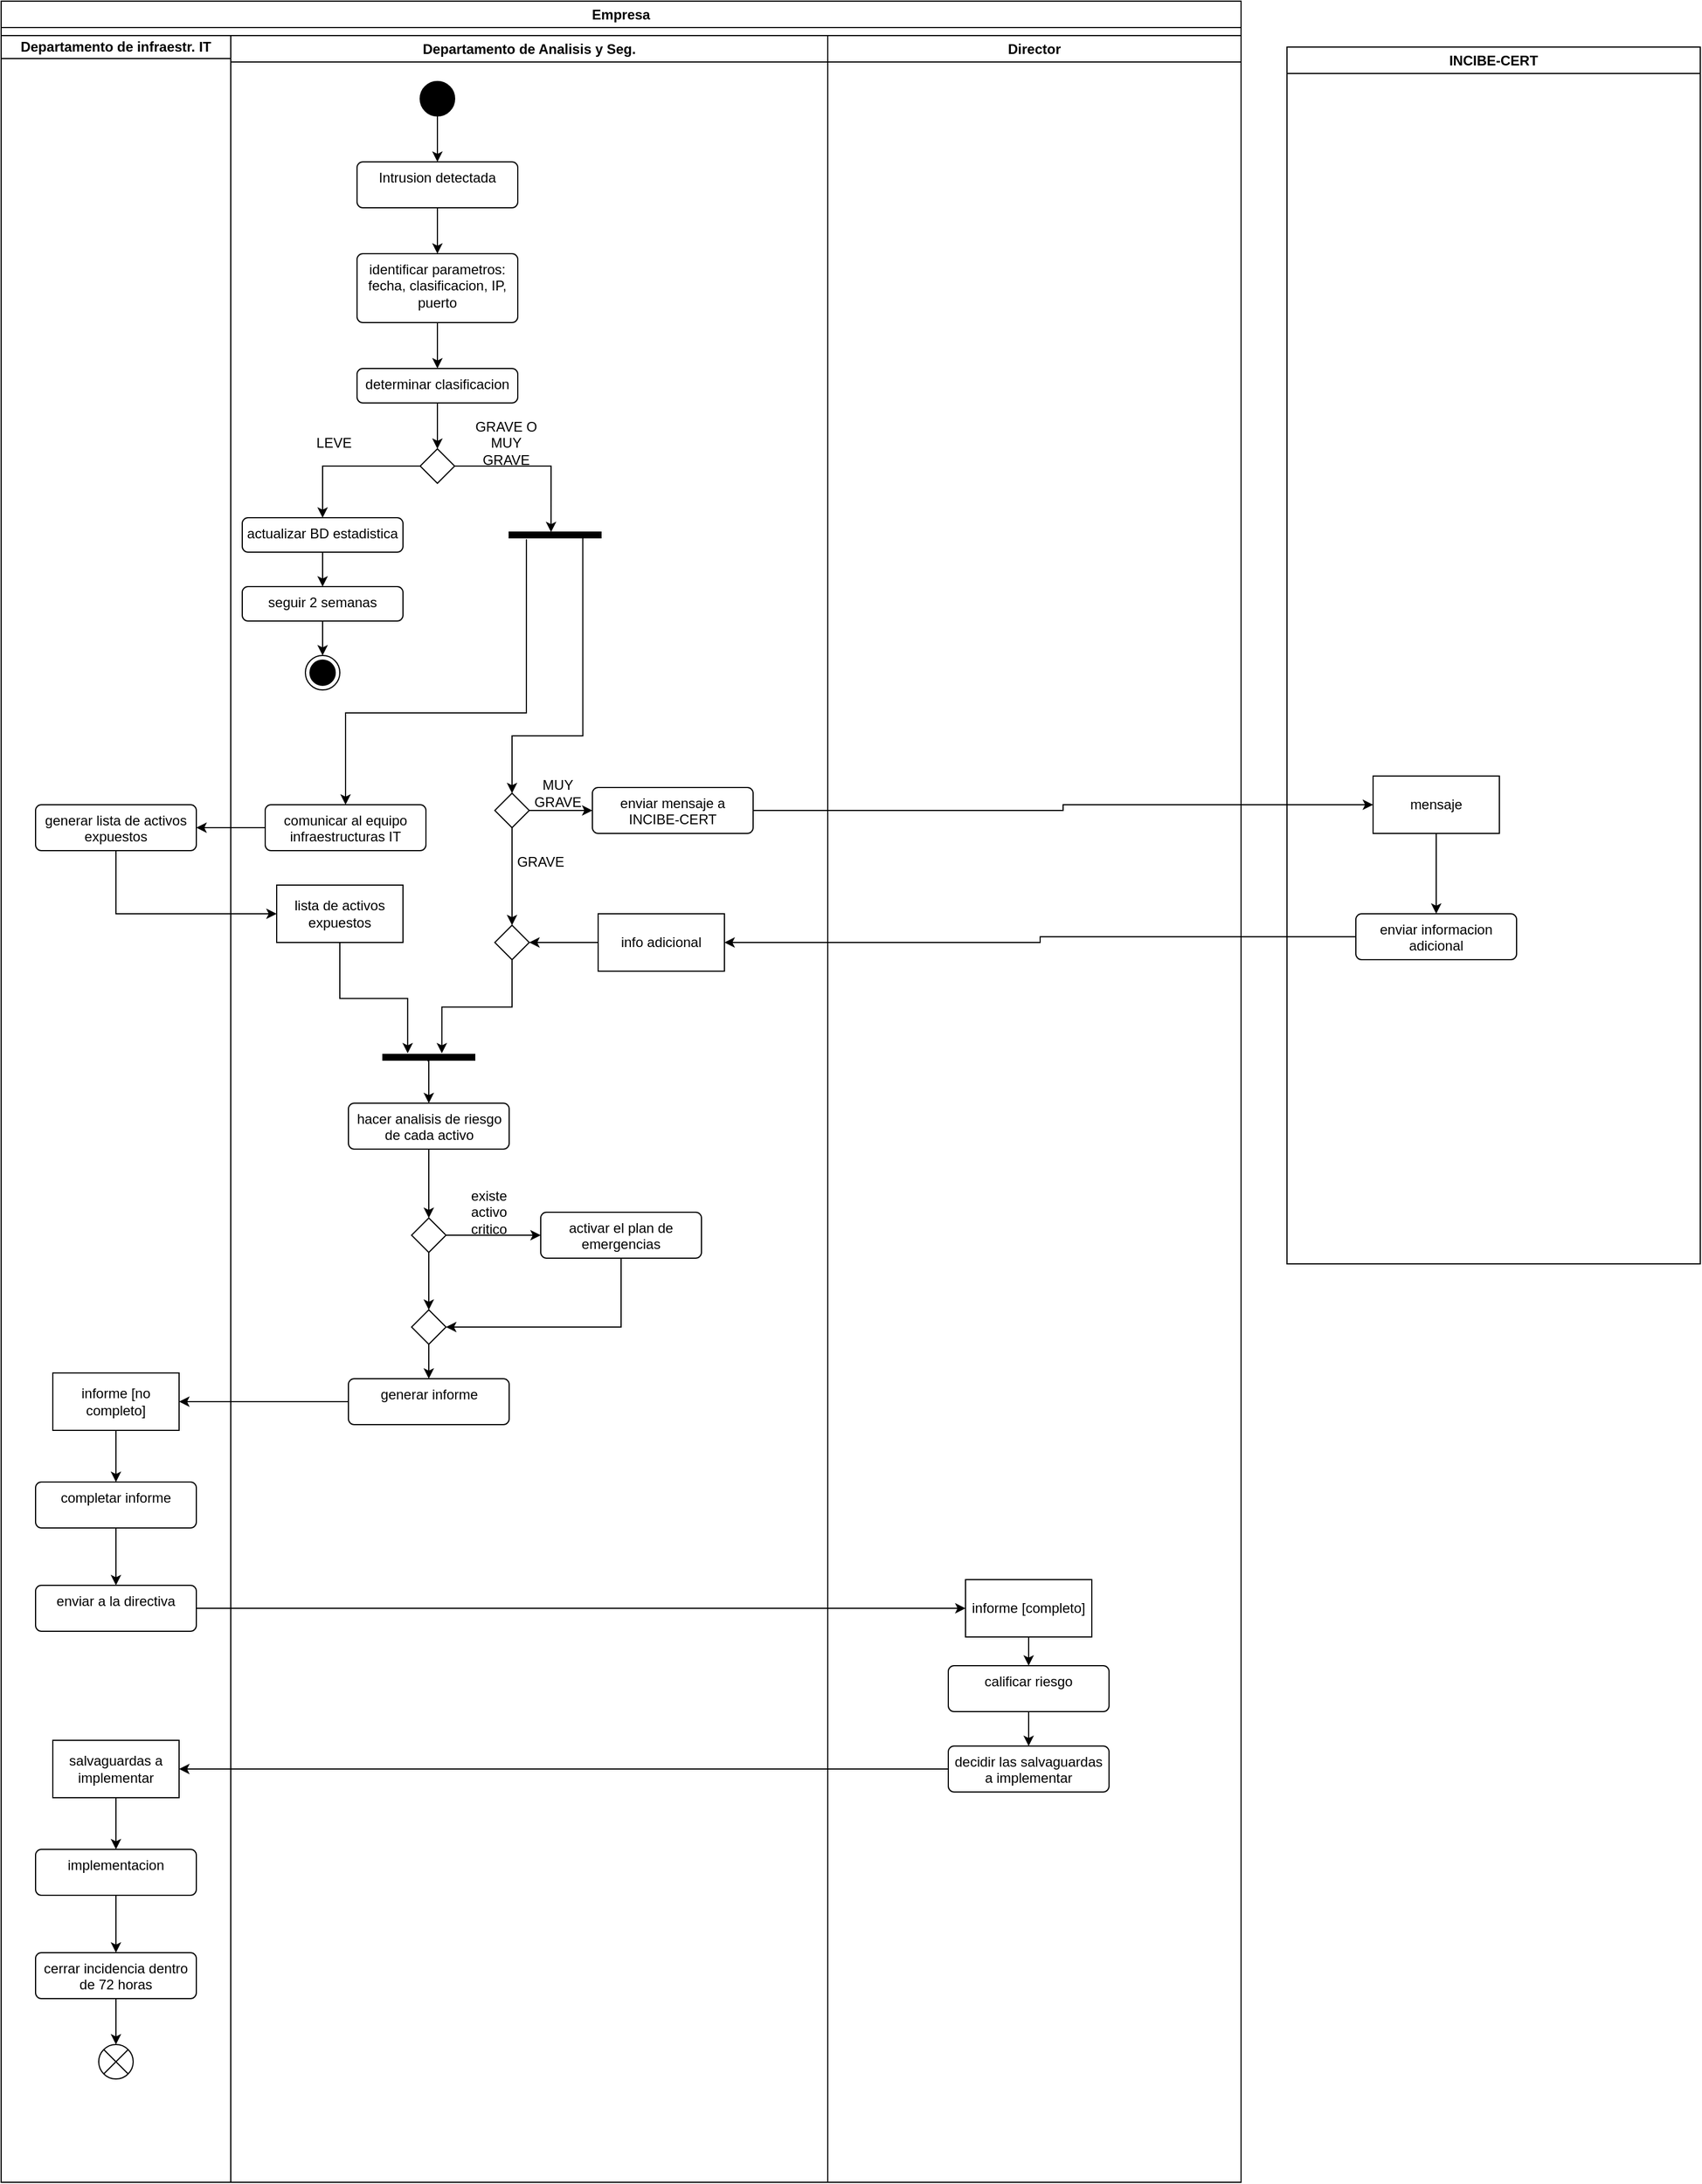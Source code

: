 <mxfile version="21.0.6" type="device"><diagram name="Page-1" id="m0KEJM4aXUvMyA1gg7jl"><mxGraphModel dx="2150" dy="902" grid="1" gridSize="10" guides="1" tooltips="1" connect="1" arrows="1" fold="1" page="1" pageScale="1" pageWidth="850" pageHeight="1100" math="0" shadow="0"><root><mxCell id="0"/><mxCell id="1" parent="0"/><mxCell id="CjUc-PLJff8-P6vskAuR-1" value="Empresa" style="swimlane;whiteSpace=wrap;html=1;" vertex="1" parent="1"><mxGeometry width="1080" height="1900" as="geometry"/></mxCell><mxCell id="CjUc-PLJff8-P6vskAuR-2" value="Departamento de Analisis y Seg." style="swimlane;whiteSpace=wrap;html=1;" vertex="1" parent="CjUc-PLJff8-P6vskAuR-1"><mxGeometry x="200" y="30" width="520" height="1870" as="geometry"/></mxCell><mxCell id="CjUc-PLJff8-P6vskAuR-9" style="edgeStyle=orthogonalEdgeStyle;rounded=0;orthogonalLoop=1;jettySize=auto;html=1;exitX=0.5;exitY=1;exitDx=0;exitDy=0;entryX=0.5;entryY=0;entryDx=0;entryDy=0;" edge="1" parent="CjUc-PLJff8-P6vskAuR-2" source="CjUc-PLJff8-P6vskAuR-5" target="CjUc-PLJff8-P6vskAuR-8"><mxGeometry relative="1" as="geometry"/></mxCell><mxCell id="CjUc-PLJff8-P6vskAuR-5" value="" style="ellipse;fillColor=strokeColor;html=1;" vertex="1" parent="CjUc-PLJff8-P6vskAuR-2"><mxGeometry x="165" y="40" width="30" height="30" as="geometry"/></mxCell><mxCell id="CjUc-PLJff8-P6vskAuR-11" value="" style="edgeStyle=orthogonalEdgeStyle;rounded=0;orthogonalLoop=1;jettySize=auto;html=1;" edge="1" parent="CjUc-PLJff8-P6vskAuR-2" source="CjUc-PLJff8-P6vskAuR-8" target="CjUc-PLJff8-P6vskAuR-10"><mxGeometry relative="1" as="geometry"/></mxCell><mxCell id="CjUc-PLJff8-P6vskAuR-8" value="Intrusion detectada" style="html=1;align=center;verticalAlign=top;rounded=1;absoluteArcSize=1;arcSize=10;dashed=0;whiteSpace=wrap;" vertex="1" parent="CjUc-PLJff8-P6vskAuR-2"><mxGeometry x="110" y="110" width="140" height="40" as="geometry"/></mxCell><mxCell id="CjUc-PLJff8-P6vskAuR-13" value="" style="edgeStyle=orthogonalEdgeStyle;rounded=0;orthogonalLoop=1;jettySize=auto;html=1;" edge="1" parent="CjUc-PLJff8-P6vskAuR-2" source="CjUc-PLJff8-P6vskAuR-10" target="CjUc-PLJff8-P6vskAuR-12"><mxGeometry relative="1" as="geometry"/></mxCell><mxCell id="CjUc-PLJff8-P6vskAuR-10" value="identificar parametros: fecha, clasificacion, IP, puerto" style="html=1;align=center;verticalAlign=top;rounded=1;absoluteArcSize=1;arcSize=10;dashed=0;whiteSpace=wrap;" vertex="1" parent="CjUc-PLJff8-P6vskAuR-2"><mxGeometry x="110" y="190" width="140" height="60" as="geometry"/></mxCell><mxCell id="CjUc-PLJff8-P6vskAuR-15" style="edgeStyle=orthogonalEdgeStyle;rounded=0;orthogonalLoop=1;jettySize=auto;html=1;exitX=0.5;exitY=1;exitDx=0;exitDy=0;entryX=0.5;entryY=0;entryDx=0;entryDy=0;" edge="1" parent="CjUc-PLJff8-P6vskAuR-2" source="CjUc-PLJff8-P6vskAuR-12" target="CjUc-PLJff8-P6vskAuR-14"><mxGeometry relative="1" as="geometry"/></mxCell><mxCell id="CjUc-PLJff8-P6vskAuR-12" value="determinar clasificacion" style="html=1;align=center;verticalAlign=top;rounded=1;absoluteArcSize=1;arcSize=10;dashed=0;whiteSpace=wrap;" vertex="1" parent="CjUc-PLJff8-P6vskAuR-2"><mxGeometry x="110" y="290" width="140" height="30" as="geometry"/></mxCell><mxCell id="CjUc-PLJff8-P6vskAuR-20" style="edgeStyle=orthogonalEdgeStyle;rounded=0;orthogonalLoop=1;jettySize=auto;html=1;exitX=0;exitY=0.5;exitDx=0;exitDy=0;entryX=0.5;entryY=0;entryDx=0;entryDy=0;" edge="1" parent="CjUc-PLJff8-P6vskAuR-2" source="CjUc-PLJff8-P6vskAuR-14" target="CjUc-PLJff8-P6vskAuR-19"><mxGeometry relative="1" as="geometry"/></mxCell><mxCell id="CjUc-PLJff8-P6vskAuR-28" style="edgeStyle=orthogonalEdgeStyle;rounded=0;orthogonalLoop=1;jettySize=auto;html=1;exitX=1;exitY=0.5;exitDx=0;exitDy=0;entryX=0.011;entryY=0.544;entryDx=0;entryDy=0;entryPerimeter=0;" edge="1" parent="CjUc-PLJff8-P6vskAuR-2" source="CjUc-PLJff8-P6vskAuR-14" target="CjUc-PLJff8-P6vskAuR-27"><mxGeometry relative="1" as="geometry"/></mxCell><mxCell id="CjUc-PLJff8-P6vskAuR-14" value="" style="rhombus;" vertex="1" parent="CjUc-PLJff8-P6vskAuR-2"><mxGeometry x="165" y="360" width="30" height="30" as="geometry"/></mxCell><mxCell id="CjUc-PLJff8-P6vskAuR-22" value="" style="edgeStyle=orthogonalEdgeStyle;rounded=0;orthogonalLoop=1;jettySize=auto;html=1;" edge="1" parent="CjUc-PLJff8-P6vskAuR-2" source="CjUc-PLJff8-P6vskAuR-19" target="CjUc-PLJff8-P6vskAuR-21"><mxGeometry relative="1" as="geometry"/></mxCell><mxCell id="CjUc-PLJff8-P6vskAuR-19" value="actualizar BD estadistica" style="html=1;align=center;verticalAlign=top;rounded=1;absoluteArcSize=1;arcSize=10;dashed=0;whiteSpace=wrap;" vertex="1" parent="CjUc-PLJff8-P6vskAuR-2"><mxGeometry x="10" y="420" width="140" height="30" as="geometry"/></mxCell><mxCell id="CjUc-PLJff8-P6vskAuR-77" style="edgeStyle=orthogonalEdgeStyle;rounded=0;orthogonalLoop=1;jettySize=auto;html=1;exitX=0.5;exitY=1;exitDx=0;exitDy=0;entryX=0.5;entryY=0;entryDx=0;entryDy=0;" edge="1" parent="CjUc-PLJff8-P6vskAuR-2" source="CjUc-PLJff8-P6vskAuR-21" target="CjUc-PLJff8-P6vskAuR-76"><mxGeometry relative="1" as="geometry"/></mxCell><mxCell id="CjUc-PLJff8-P6vskAuR-21" value="seguir 2 semanas" style="html=1;align=center;verticalAlign=top;rounded=1;absoluteArcSize=1;arcSize=10;dashed=0;whiteSpace=wrap;" vertex="1" parent="CjUc-PLJff8-P6vskAuR-2"><mxGeometry x="10" y="480" width="140" height="30" as="geometry"/></mxCell><mxCell id="CjUc-PLJff8-P6vskAuR-23" value="LEVE" style="text;html=1;strokeColor=none;fillColor=none;align=center;verticalAlign=middle;whiteSpace=wrap;rounded=0;" vertex="1" parent="CjUc-PLJff8-P6vskAuR-2"><mxGeometry x="60" y="340" width="60" height="30" as="geometry"/></mxCell><mxCell id="CjUc-PLJff8-P6vskAuR-70" style="edgeStyle=orthogonalEdgeStyle;rounded=0;orthogonalLoop=1;jettySize=auto;html=1;exitX=1.243;exitY=0.812;exitDx=0;exitDy=0;entryX=0.5;entryY=0;entryDx=0;entryDy=0;exitPerimeter=0;" edge="1" parent="CjUc-PLJff8-P6vskAuR-2" source="CjUc-PLJff8-P6vskAuR-27" target="CjUc-PLJff8-P6vskAuR-24"><mxGeometry relative="1" as="geometry"><Array as="points"><mxPoint x="258" y="590"/><mxPoint x="100" y="590"/></Array></mxGeometry></mxCell><mxCell id="CjUc-PLJff8-P6vskAuR-24" value="comunicar al equipo infraestructuras IT" style="html=1;align=center;verticalAlign=top;rounded=1;absoluteArcSize=1;arcSize=10;dashed=0;whiteSpace=wrap;" vertex="1" parent="CjUc-PLJff8-P6vskAuR-2"><mxGeometry x="30" y="670" width="140" height="40" as="geometry"/></mxCell><mxCell id="CjUc-PLJff8-P6vskAuR-26" value="GRAVE" style="text;html=1;strokeColor=none;fillColor=none;align=center;verticalAlign=middle;whiteSpace=wrap;rounded=0;" vertex="1" parent="CjUc-PLJff8-P6vskAuR-2"><mxGeometry x="240" y="705" width="60" height="30" as="geometry"/></mxCell><mxCell id="CjUc-PLJff8-P6vskAuR-27" value="" style="html=1;points=[];perimeter=orthogonalPerimeter;fillColor=strokeColor;rotation=90;" vertex="1" parent="CjUc-PLJff8-P6vskAuR-2"><mxGeometry x="280" y="395" width="5" height="80" as="geometry"/></mxCell><mxCell id="CjUc-PLJff8-P6vskAuR-35" value="GRAVE O MUY GRAVE" style="text;html=1;strokeColor=none;fillColor=none;align=center;verticalAlign=middle;whiteSpace=wrap;rounded=0;" vertex="1" parent="CjUc-PLJff8-P6vskAuR-2"><mxGeometry x="210" y="340" width="60" height="30" as="geometry"/></mxCell><mxCell id="CjUc-PLJff8-P6vskAuR-39" value="enviar mensaje a INCIBE-CERT" style="html=1;align=center;verticalAlign=top;rounded=1;absoluteArcSize=1;arcSize=10;dashed=0;whiteSpace=wrap;" vertex="1" parent="CjUc-PLJff8-P6vskAuR-2"><mxGeometry x="315" y="655" width="140" height="40" as="geometry"/></mxCell><mxCell id="CjUc-PLJff8-P6vskAuR-72" style="edgeStyle=orthogonalEdgeStyle;rounded=0;orthogonalLoop=1;jettySize=auto;html=1;exitX=0.5;exitY=1;exitDx=0;exitDy=0;entryX=-0.189;entryY=0.73;entryDx=0;entryDy=0;entryPerimeter=0;" edge="1" parent="CjUc-PLJff8-P6vskAuR-2" source="CjUc-PLJff8-P6vskAuR-49" target="CjUc-PLJff8-P6vskAuR-71"><mxGeometry relative="1" as="geometry"/></mxCell><mxCell id="CjUc-PLJff8-P6vskAuR-49" value="lista de activos expuestos" style="html=1;whiteSpace=wrap;" vertex="1" parent="CjUc-PLJff8-P6vskAuR-2"><mxGeometry x="40" y="740" width="110" height="50" as="geometry"/></mxCell><mxCell id="CjUc-PLJff8-P6vskAuR-67" style="edgeStyle=orthogonalEdgeStyle;rounded=0;orthogonalLoop=1;jettySize=auto;html=1;exitX=0;exitY=0.5;exitDx=0;exitDy=0;entryX=1;entryY=0.5;entryDx=0;entryDy=0;" edge="1" parent="CjUc-PLJff8-P6vskAuR-2" source="CjUc-PLJff8-P6vskAuR-47" target="CjUc-PLJff8-P6vskAuR-64"><mxGeometry relative="1" as="geometry"/></mxCell><mxCell id="CjUc-PLJff8-P6vskAuR-47" value="info adicional" style="html=1;whiteSpace=wrap;" vertex="1" parent="CjUc-PLJff8-P6vskAuR-2"><mxGeometry x="320" y="765" width="110" height="50" as="geometry"/></mxCell><mxCell id="CjUc-PLJff8-P6vskAuR-65" style="edgeStyle=orthogonalEdgeStyle;rounded=0;orthogonalLoop=1;jettySize=auto;html=1;exitX=0.5;exitY=1;exitDx=0;exitDy=0;entryX=0.5;entryY=0;entryDx=0;entryDy=0;" edge="1" parent="CjUc-PLJff8-P6vskAuR-2" source="CjUc-PLJff8-P6vskAuR-63" target="CjUc-PLJff8-P6vskAuR-64"><mxGeometry relative="1" as="geometry"/></mxCell><mxCell id="CjUc-PLJff8-P6vskAuR-66" style="edgeStyle=orthogonalEdgeStyle;rounded=0;orthogonalLoop=1;jettySize=auto;html=1;exitX=1;exitY=0.5;exitDx=0;exitDy=0;entryX=0;entryY=0.5;entryDx=0;entryDy=0;" edge="1" parent="CjUc-PLJff8-P6vskAuR-2" source="CjUc-PLJff8-P6vskAuR-63" target="CjUc-PLJff8-P6vskAuR-39"><mxGeometry relative="1" as="geometry"/></mxCell><mxCell id="CjUc-PLJff8-P6vskAuR-69" style="edgeStyle=orthogonalEdgeStyle;rounded=0;orthogonalLoop=1;jettySize=auto;html=1;exitX=1.06;exitY=0.198;exitDx=0;exitDy=0;entryX=0.5;entryY=0;entryDx=0;entryDy=0;exitPerimeter=0;" edge="1" parent="CjUc-PLJff8-P6vskAuR-2" source="CjUc-PLJff8-P6vskAuR-27" target="CjUc-PLJff8-P6vskAuR-63"><mxGeometry relative="1" as="geometry"><Array as="points"><mxPoint x="307" y="610"/><mxPoint x="245" y="610"/></Array></mxGeometry></mxCell><mxCell id="CjUc-PLJff8-P6vskAuR-63" value="" style="rhombus;" vertex="1" parent="CjUc-PLJff8-P6vskAuR-2"><mxGeometry x="230" y="660" width="30" height="30" as="geometry"/></mxCell><mxCell id="CjUc-PLJff8-P6vskAuR-73" style="edgeStyle=orthogonalEdgeStyle;rounded=0;orthogonalLoop=1;jettySize=auto;html=1;exitX=0.5;exitY=1;exitDx=0;exitDy=0;entryX=-0.189;entryY=0.358;entryDx=0;entryDy=0;entryPerimeter=0;" edge="1" parent="CjUc-PLJff8-P6vskAuR-2" source="CjUc-PLJff8-P6vskAuR-64" target="CjUc-PLJff8-P6vskAuR-71"><mxGeometry relative="1" as="geometry"/></mxCell><mxCell id="CjUc-PLJff8-P6vskAuR-64" value="" style="rhombus;" vertex="1" parent="CjUc-PLJff8-P6vskAuR-2"><mxGeometry x="230" y="775" width="30" height="30" as="geometry"/></mxCell><mxCell id="CjUc-PLJff8-P6vskAuR-68" value="MUY GRAVE" style="text;html=1;strokeColor=none;fillColor=none;align=center;verticalAlign=middle;whiteSpace=wrap;rounded=0;" vertex="1" parent="CjUc-PLJff8-P6vskAuR-2"><mxGeometry x="255" y="645" width="60" height="30" as="geometry"/></mxCell><mxCell id="CjUc-PLJff8-P6vskAuR-71" value="" style="html=1;points=[];perimeter=orthogonalPerimeter;fillColor=strokeColor;rotation=90;" vertex="1" parent="CjUc-PLJff8-P6vskAuR-2"><mxGeometry x="170" y="850" width="5" height="80" as="geometry"/></mxCell><mxCell id="CjUc-PLJff8-P6vskAuR-75" style="edgeStyle=orthogonalEdgeStyle;rounded=0;orthogonalLoop=1;jettySize=auto;html=1;exitX=1.13;exitY=0.514;exitDx=0;exitDy=0;entryX=0.5;entryY=0;entryDx=0;entryDy=0;exitPerimeter=0;" edge="1" parent="CjUc-PLJff8-P6vskAuR-2" source="CjUc-PLJff8-P6vskAuR-71" target="CjUc-PLJff8-P6vskAuR-74"><mxGeometry relative="1" as="geometry"/></mxCell><mxCell id="CjUc-PLJff8-P6vskAuR-79" style="edgeStyle=orthogonalEdgeStyle;rounded=0;orthogonalLoop=1;jettySize=auto;html=1;exitX=0.5;exitY=1;exitDx=0;exitDy=0;entryX=0.5;entryY=0;entryDx=0;entryDy=0;" edge="1" parent="CjUc-PLJff8-P6vskAuR-2" source="CjUc-PLJff8-P6vskAuR-74" target="CjUc-PLJff8-P6vskAuR-78"><mxGeometry relative="1" as="geometry"/></mxCell><mxCell id="CjUc-PLJff8-P6vskAuR-74" value="hacer analisis de riesgo de cada activo" style="html=1;align=center;verticalAlign=top;rounded=1;absoluteArcSize=1;arcSize=10;dashed=0;whiteSpace=wrap;" vertex="1" parent="CjUc-PLJff8-P6vskAuR-2"><mxGeometry x="102.5" y="930" width="140" height="40" as="geometry"/></mxCell><mxCell id="CjUc-PLJff8-P6vskAuR-76" value="" style="ellipse;html=1;shape=endState;fillColor=strokeColor;" vertex="1" parent="CjUc-PLJff8-P6vskAuR-2"><mxGeometry x="65" y="540" width="30" height="30" as="geometry"/></mxCell><mxCell id="CjUc-PLJff8-P6vskAuR-82" style="edgeStyle=orthogonalEdgeStyle;rounded=0;orthogonalLoop=1;jettySize=auto;html=1;exitX=1;exitY=0.5;exitDx=0;exitDy=0;entryX=0;entryY=0.5;entryDx=0;entryDy=0;" edge="1" parent="CjUc-PLJff8-P6vskAuR-2" source="CjUc-PLJff8-P6vskAuR-78" target="CjUc-PLJff8-P6vskAuR-81"><mxGeometry relative="1" as="geometry"/></mxCell><mxCell id="CjUc-PLJff8-P6vskAuR-85" style="edgeStyle=orthogonalEdgeStyle;rounded=0;orthogonalLoop=1;jettySize=auto;html=1;exitX=0.5;exitY=1;exitDx=0;exitDy=0;entryX=0.5;entryY=0;entryDx=0;entryDy=0;" edge="1" parent="CjUc-PLJff8-P6vskAuR-2" source="CjUc-PLJff8-P6vskAuR-78" target="CjUc-PLJff8-P6vskAuR-83"><mxGeometry relative="1" as="geometry"/></mxCell><mxCell id="CjUc-PLJff8-P6vskAuR-78" value="" style="rhombus;" vertex="1" parent="CjUc-PLJff8-P6vskAuR-2"><mxGeometry x="157.5" y="1030" width="30" height="30" as="geometry"/></mxCell><mxCell id="CjUc-PLJff8-P6vskAuR-80" value="existe activo critico" style="text;html=1;strokeColor=none;fillColor=none;align=center;verticalAlign=middle;whiteSpace=wrap;rounded=0;" vertex="1" parent="CjUc-PLJff8-P6vskAuR-2"><mxGeometry x="195" y="1010" width="60" height="30" as="geometry"/></mxCell><mxCell id="CjUc-PLJff8-P6vskAuR-84" style="edgeStyle=orthogonalEdgeStyle;rounded=0;orthogonalLoop=1;jettySize=auto;html=1;exitX=0.5;exitY=1;exitDx=0;exitDy=0;entryX=1;entryY=0.5;entryDx=0;entryDy=0;" edge="1" parent="CjUc-PLJff8-P6vskAuR-2" source="CjUc-PLJff8-P6vskAuR-81" target="CjUc-PLJff8-P6vskAuR-83"><mxGeometry relative="1" as="geometry"/></mxCell><mxCell id="CjUc-PLJff8-P6vskAuR-81" value="activar el plan de emergencias" style="html=1;align=center;verticalAlign=top;rounded=1;absoluteArcSize=1;arcSize=10;dashed=0;whiteSpace=wrap;" vertex="1" parent="CjUc-PLJff8-P6vskAuR-2"><mxGeometry x="270" y="1025" width="140" height="40" as="geometry"/></mxCell><mxCell id="CjUc-PLJff8-P6vskAuR-87" style="edgeStyle=orthogonalEdgeStyle;rounded=0;orthogonalLoop=1;jettySize=auto;html=1;exitX=0.5;exitY=1;exitDx=0;exitDy=0;entryX=0.5;entryY=0;entryDx=0;entryDy=0;" edge="1" parent="CjUc-PLJff8-P6vskAuR-2" source="CjUc-PLJff8-P6vskAuR-83" target="CjUc-PLJff8-P6vskAuR-86"><mxGeometry relative="1" as="geometry"/></mxCell><mxCell id="CjUc-PLJff8-P6vskAuR-83" value="" style="rhombus;" vertex="1" parent="CjUc-PLJff8-P6vskAuR-2"><mxGeometry x="157.5" y="1110" width="30" height="30" as="geometry"/></mxCell><mxCell id="CjUc-PLJff8-P6vskAuR-86" value="generar informe" style="html=1;align=center;verticalAlign=top;rounded=1;absoluteArcSize=1;arcSize=10;dashed=0;whiteSpace=wrap;" vertex="1" parent="CjUc-PLJff8-P6vskAuR-2"><mxGeometry x="102.5" y="1170" width="140" height="40" as="geometry"/></mxCell><mxCell id="CjUc-PLJff8-P6vskAuR-4" value="Director" style="swimlane;whiteSpace=wrap;html=1;" vertex="1" parent="CjUc-PLJff8-P6vskAuR-1"><mxGeometry x="720" y="30" width="360" height="1870" as="geometry"/></mxCell><mxCell id="CjUc-PLJff8-P6vskAuR-97" style="edgeStyle=orthogonalEdgeStyle;rounded=0;orthogonalLoop=1;jettySize=auto;html=1;exitX=0.5;exitY=1;exitDx=0;exitDy=0;entryX=0.5;entryY=0;entryDx=0;entryDy=0;" edge="1" parent="CjUc-PLJff8-P6vskAuR-4" source="CjUc-PLJff8-P6vskAuR-94" target="CjUc-PLJff8-P6vskAuR-96"><mxGeometry relative="1" as="geometry"/></mxCell><mxCell id="CjUc-PLJff8-P6vskAuR-94" value="informe [completo]" style="html=1;whiteSpace=wrap;" vertex="1" parent="CjUc-PLJff8-P6vskAuR-4"><mxGeometry x="120" y="1345" width="110" height="50" as="geometry"/></mxCell><mxCell id="CjUc-PLJff8-P6vskAuR-99" value="" style="edgeStyle=orthogonalEdgeStyle;rounded=0;orthogonalLoop=1;jettySize=auto;html=1;" edge="1" parent="CjUc-PLJff8-P6vskAuR-4" source="CjUc-PLJff8-P6vskAuR-96" target="CjUc-PLJff8-P6vskAuR-98"><mxGeometry relative="1" as="geometry"/></mxCell><mxCell id="CjUc-PLJff8-P6vskAuR-96" value="calificar riesgo" style="html=1;align=center;verticalAlign=top;rounded=1;absoluteArcSize=1;arcSize=10;dashed=0;whiteSpace=wrap;" vertex="1" parent="CjUc-PLJff8-P6vskAuR-4"><mxGeometry x="105" y="1420" width="140" height="40" as="geometry"/></mxCell><mxCell id="CjUc-PLJff8-P6vskAuR-98" value="decidir las salvaguardas a implementar" style="html=1;align=center;verticalAlign=top;rounded=1;absoluteArcSize=1;arcSize=10;dashed=0;whiteSpace=wrap;" vertex="1" parent="CjUc-PLJff8-P6vskAuR-4"><mxGeometry x="105" y="1490" width="140" height="40" as="geometry"/></mxCell><mxCell id="CjUc-PLJff8-P6vskAuR-3" value="Departamento de infraestr. IT" style="swimlane;whiteSpace=wrap;html=1;startSize=20;" vertex="1" parent="CjUc-PLJff8-P6vskAuR-1"><mxGeometry y="30" width="200" height="1870" as="geometry"/></mxCell><mxCell id="CjUc-PLJff8-P6vskAuR-31" value="generar lista de activos expuestos" style="html=1;align=center;verticalAlign=top;rounded=1;absoluteArcSize=1;arcSize=10;dashed=0;whiteSpace=wrap;" vertex="1" parent="CjUc-PLJff8-P6vskAuR-3"><mxGeometry x="30" y="670" width="140" height="40" as="geometry"/></mxCell><mxCell id="CjUc-PLJff8-P6vskAuR-91" style="edgeStyle=orthogonalEdgeStyle;rounded=0;orthogonalLoop=1;jettySize=auto;html=1;exitX=0.5;exitY=1;exitDx=0;exitDy=0;entryX=0.5;entryY=0;entryDx=0;entryDy=0;" edge="1" parent="CjUc-PLJff8-P6vskAuR-3" source="CjUc-PLJff8-P6vskAuR-88" target="CjUc-PLJff8-P6vskAuR-90"><mxGeometry relative="1" as="geometry"/></mxCell><mxCell id="CjUc-PLJff8-P6vskAuR-88" value="informe [no completo]" style="html=1;whiteSpace=wrap;" vertex="1" parent="CjUc-PLJff8-P6vskAuR-3"><mxGeometry x="45" y="1165" width="110" height="50" as="geometry"/></mxCell><mxCell id="CjUc-PLJff8-P6vskAuR-93" value="" style="edgeStyle=orthogonalEdgeStyle;rounded=0;orthogonalLoop=1;jettySize=auto;html=1;" edge="1" parent="CjUc-PLJff8-P6vskAuR-3" source="CjUc-PLJff8-P6vskAuR-90" target="CjUc-PLJff8-P6vskAuR-92"><mxGeometry relative="1" as="geometry"/></mxCell><mxCell id="CjUc-PLJff8-P6vskAuR-90" value="completar informe" style="html=1;align=center;verticalAlign=top;rounded=1;absoluteArcSize=1;arcSize=10;dashed=0;whiteSpace=wrap;" vertex="1" parent="CjUc-PLJff8-P6vskAuR-3"><mxGeometry x="30" y="1260" width="140" height="40" as="geometry"/></mxCell><mxCell id="CjUc-PLJff8-P6vskAuR-92" value="enviar a la directiva" style="html=1;align=center;verticalAlign=top;rounded=1;absoluteArcSize=1;arcSize=10;dashed=0;whiteSpace=wrap;" vertex="1" parent="CjUc-PLJff8-P6vskAuR-3"><mxGeometry x="30" y="1350" width="140" height="40" as="geometry"/></mxCell><mxCell id="CjUc-PLJff8-P6vskAuR-100" value="salvaguardas a implementar" style="html=1;whiteSpace=wrap;" vertex="1" parent="CjUc-PLJff8-P6vskAuR-3"><mxGeometry x="45" y="1485" width="110" height="50" as="geometry"/></mxCell><mxCell id="CjUc-PLJff8-P6vskAuR-102" value="" style="edgeStyle=orthogonalEdgeStyle;rounded=0;orthogonalLoop=1;jettySize=auto;html=1;exitX=0.5;exitY=1;exitDx=0;exitDy=0;" edge="1" parent="CjUc-PLJff8-P6vskAuR-3" target="CjUc-PLJff8-P6vskAuR-103" source="CjUc-PLJff8-P6vskAuR-100"><mxGeometry relative="1" as="geometry"><mxPoint x="100" y="1550" as="sourcePoint"/></mxGeometry></mxCell><mxCell id="CjUc-PLJff8-P6vskAuR-105" value="" style="edgeStyle=orthogonalEdgeStyle;rounded=0;orthogonalLoop=1;jettySize=auto;html=1;" edge="1" parent="CjUc-PLJff8-P6vskAuR-3" source="CjUc-PLJff8-P6vskAuR-103" target="CjUc-PLJff8-P6vskAuR-104"><mxGeometry relative="1" as="geometry"/></mxCell><mxCell id="CjUc-PLJff8-P6vskAuR-103" value="implementacion" style="html=1;align=center;verticalAlign=top;rounded=1;absoluteArcSize=1;arcSize=10;dashed=0;whiteSpace=wrap;" vertex="1" parent="CjUc-PLJff8-P6vskAuR-3"><mxGeometry x="30" y="1580" width="140" height="40" as="geometry"/></mxCell><mxCell id="CjUc-PLJff8-P6vskAuR-107" style="edgeStyle=orthogonalEdgeStyle;rounded=0;orthogonalLoop=1;jettySize=auto;html=1;exitX=0.5;exitY=1;exitDx=0;exitDy=0;entryX=0.5;entryY=0;entryDx=0;entryDy=0;" edge="1" parent="CjUc-PLJff8-P6vskAuR-3" source="CjUc-PLJff8-P6vskAuR-104" target="CjUc-PLJff8-P6vskAuR-106"><mxGeometry relative="1" as="geometry"/></mxCell><mxCell id="CjUc-PLJff8-P6vskAuR-104" value="cerrar incidencia dentro de 72 horas" style="html=1;align=center;verticalAlign=top;rounded=1;absoluteArcSize=1;arcSize=10;dashed=0;whiteSpace=wrap;" vertex="1" parent="CjUc-PLJff8-P6vskAuR-3"><mxGeometry x="30" y="1670" width="140" height="40" as="geometry"/></mxCell><mxCell id="CjUc-PLJff8-P6vskAuR-106" value="" style="shape=sumEllipse;perimeter=ellipsePerimeter;html=1;backgroundOutline=1;" vertex="1" parent="CjUc-PLJff8-P6vskAuR-3"><mxGeometry x="85" y="1750" width="30" height="30" as="geometry"/></mxCell><mxCell id="CjUc-PLJff8-P6vskAuR-32" value="" style="edgeStyle=orthogonalEdgeStyle;rounded=0;orthogonalLoop=1;jettySize=auto;html=1;" edge="1" parent="CjUc-PLJff8-P6vskAuR-1" source="CjUc-PLJff8-P6vskAuR-24" target="CjUc-PLJff8-P6vskAuR-31"><mxGeometry relative="1" as="geometry"/></mxCell><mxCell id="CjUc-PLJff8-P6vskAuR-54" style="edgeStyle=orthogonalEdgeStyle;rounded=0;orthogonalLoop=1;jettySize=auto;html=1;exitX=0.5;exitY=1;exitDx=0;exitDy=0;entryX=0;entryY=0.5;entryDx=0;entryDy=0;" edge="1" parent="CjUc-PLJff8-P6vskAuR-1" source="CjUc-PLJff8-P6vskAuR-31" target="CjUc-PLJff8-P6vskAuR-49"><mxGeometry relative="1" as="geometry"/></mxCell><mxCell id="CjUc-PLJff8-P6vskAuR-89" style="edgeStyle=orthogonalEdgeStyle;rounded=0;orthogonalLoop=1;jettySize=auto;html=1;exitX=0;exitY=0.5;exitDx=0;exitDy=0;entryX=1;entryY=0.5;entryDx=0;entryDy=0;" edge="1" parent="CjUc-PLJff8-P6vskAuR-1" source="CjUc-PLJff8-P6vskAuR-86" target="CjUc-PLJff8-P6vskAuR-88"><mxGeometry relative="1" as="geometry"/></mxCell><mxCell id="CjUc-PLJff8-P6vskAuR-95" style="edgeStyle=orthogonalEdgeStyle;rounded=0;orthogonalLoop=1;jettySize=auto;html=1;exitX=1;exitY=0.5;exitDx=0;exitDy=0;entryX=0;entryY=0.5;entryDx=0;entryDy=0;" edge="1" parent="CjUc-PLJff8-P6vskAuR-1" source="CjUc-PLJff8-P6vskAuR-92" target="CjUc-PLJff8-P6vskAuR-94"><mxGeometry relative="1" as="geometry"/></mxCell><mxCell id="CjUc-PLJff8-P6vskAuR-101" style="edgeStyle=orthogonalEdgeStyle;rounded=0;orthogonalLoop=1;jettySize=auto;html=1;exitX=0;exitY=0.5;exitDx=0;exitDy=0;entryX=1;entryY=0.5;entryDx=0;entryDy=0;" edge="1" parent="CjUc-PLJff8-P6vskAuR-1" source="CjUc-PLJff8-P6vskAuR-98" target="CjUc-PLJff8-P6vskAuR-100"><mxGeometry relative="1" as="geometry"/></mxCell><mxCell id="CjUc-PLJff8-P6vskAuR-42" value="INCIBE-CERT" style="swimlane;whiteSpace=wrap;html=1;" vertex="1" parent="1"><mxGeometry x="1120" y="40" width="360" height="1060" as="geometry"/></mxCell><mxCell id="CjUc-PLJff8-P6vskAuR-45" value="enviar informacion adicional" style="html=1;align=center;verticalAlign=top;rounded=1;absoluteArcSize=1;arcSize=10;dashed=0;whiteSpace=wrap;" vertex="1" parent="CjUc-PLJff8-P6vskAuR-42"><mxGeometry x="60" y="755" width="140" height="40" as="geometry"/></mxCell><mxCell id="CjUc-PLJff8-P6vskAuR-52" style="edgeStyle=orthogonalEdgeStyle;rounded=0;orthogonalLoop=1;jettySize=auto;html=1;exitX=0.5;exitY=1;exitDx=0;exitDy=0;entryX=0.5;entryY=0;entryDx=0;entryDy=0;" edge="1" parent="CjUc-PLJff8-P6vskAuR-42" source="CjUc-PLJff8-P6vskAuR-40" target="CjUc-PLJff8-P6vskAuR-45"><mxGeometry relative="1" as="geometry"/></mxCell><mxCell id="CjUc-PLJff8-P6vskAuR-40" value="mensaje" style="html=1;whiteSpace=wrap;" vertex="1" parent="CjUc-PLJff8-P6vskAuR-42"><mxGeometry x="75" y="635" width="110" height="50" as="geometry"/></mxCell><mxCell id="CjUc-PLJff8-P6vskAuR-53" style="edgeStyle=orthogonalEdgeStyle;rounded=0;orthogonalLoop=1;jettySize=auto;html=1;exitX=1;exitY=0.5;exitDx=0;exitDy=0;entryX=0;entryY=0.5;entryDx=0;entryDy=0;" edge="1" parent="1" source="CjUc-PLJff8-P6vskAuR-39" target="CjUc-PLJff8-P6vskAuR-40"><mxGeometry relative="1" as="geometry"/></mxCell><mxCell id="CjUc-PLJff8-P6vskAuR-61" style="edgeStyle=orthogonalEdgeStyle;rounded=0;orthogonalLoop=1;jettySize=auto;html=1;exitX=0;exitY=0.5;exitDx=0;exitDy=0;entryX=1;entryY=0.5;entryDx=0;entryDy=0;" edge="1" parent="1" source="CjUc-PLJff8-P6vskAuR-45" target="CjUc-PLJff8-P6vskAuR-47"><mxGeometry relative="1" as="geometry"/></mxCell></root></mxGraphModel></diagram></mxfile>
